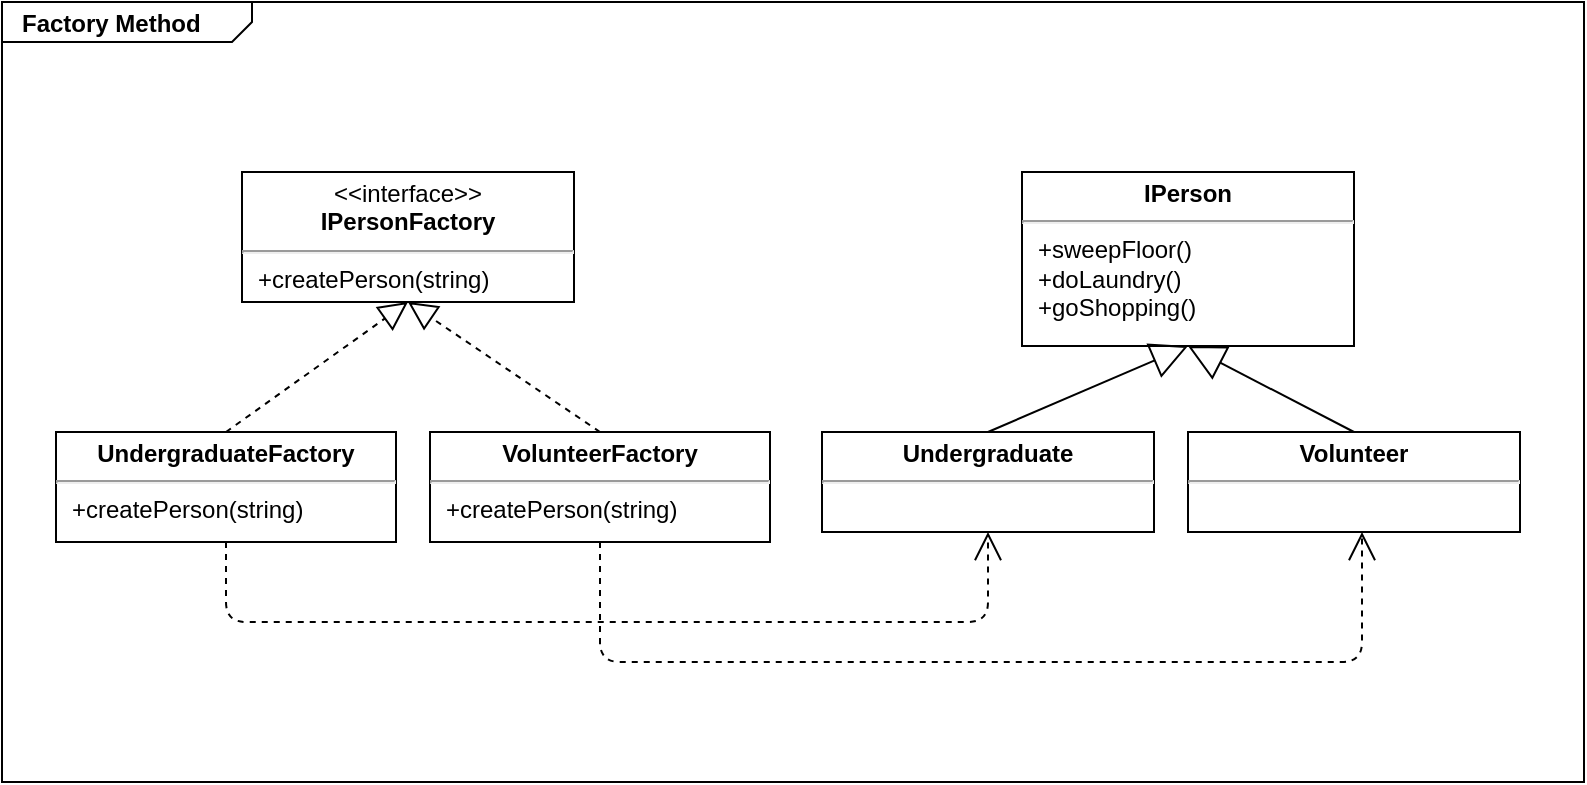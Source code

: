 <mxfile version="12.3.1" type="device" pages="1"><diagram name="Page-1" id="929967ad-93f9-6ef4-fab6-5d389245f69c"><mxGraphModel dx="1422" dy="800" grid="1" gridSize="10" guides="1" tooltips="1" connect="1" arrows="1" fold="1" page="1" pageScale="1.5" pageWidth="827" pageHeight="583" background="none" math="0" shadow="0"><root><mxCell id="0" style=";html=1;"/><mxCell id="1" style=";html=1;" parent="0"/><mxCell id="1672d66443f91eb5-1" value="&lt;p style=&quot;margin: 0px ; margin-top: 4px ; margin-left: 10px ; text-align: left&quot;&gt;&lt;b&gt;Factory Method&lt;/b&gt;&lt;/p&gt;" style="html=1;strokeWidth=1;shape=mxgraph.sysml.package;html=1;overflow=fill;whiteSpace=wrap;fillColor=none;gradientColor=none;fontSize=12;align=center;labelX=125.5;" parent="1" vertex="1"><mxGeometry x="230" y="90" width="791" height="390" as="geometry"/></mxCell><mxCell id="XIxZ-qtUUfc86itc31Ho-1" value="&lt;p style=&quot;margin: 0px ; margin-top: 4px ; text-align: center&quot;&gt;&amp;lt;&amp;lt;interface&amp;gt;&amp;gt;&lt;br&gt;&lt;b&gt;IPersonFactory&lt;/b&gt;&lt;/p&gt;&lt;hr&gt;&lt;p style=&quot;margin: 0px ; margin-left: 8px ; text-align: left&quot;&gt;+createPerson(string)&lt;/p&gt;" style="shape=rect;html=1;overflow=fill;whiteSpace=wrap;" parent="1" vertex="1"><mxGeometry x="350" y="175" width="166" height="65" as="geometry"/></mxCell><mxCell id="XIxZ-qtUUfc86itc31Ho-2" value="&lt;p style=&quot;margin: 0px ; margin-top: 4px ; text-align: center&quot;&gt;&lt;b&gt;UndergraduateFactory&lt;/b&gt;&lt;/p&gt;&lt;hr&gt;&lt;p style=&quot;margin: 0px ; margin-left: 8px ; text-align: left&quot;&gt;&lt;span&gt;+createPerson(string)&lt;/span&gt;&lt;br&gt;&lt;/p&gt;" style="shape=rect;html=1;overflow=fill;whiteSpace=wrap;" parent="1" vertex="1"><mxGeometry x="257" y="305" width="170" height="55" as="geometry"/></mxCell><mxCell id="XIxZ-qtUUfc86itc31Ho-7" value="" style="endArrow=block;dashed=1;endFill=0;endSize=12;html=1;exitX=0.5;exitY=0;exitDx=0;exitDy=0;entryX=0.5;entryY=1;entryDx=0;entryDy=0;" parent="1" source="XIxZ-qtUUfc86itc31Ho-2" target="XIxZ-qtUUfc86itc31Ho-1" edge="1"><mxGeometry width="160" relative="1" as="geometry"><mxPoint x="146.5" y="235" as="sourcePoint"/><mxPoint x="433.5" y="255" as="targetPoint"/></mxGeometry></mxCell><mxCell id="XIxZ-qtUUfc86itc31Ho-8" value="" style="endArrow=block;dashed=1;endFill=0;endSize=12;html=1;exitX=0.5;exitY=0;exitDx=0;exitDy=0;entryX=0.5;entryY=1;entryDx=0;entryDy=0;" parent="1" target="XIxZ-qtUUfc86itc31Ho-1" edge="1"><mxGeometry width="160" relative="1" as="geometry"><mxPoint x="529" y="305" as="sourcePoint"/><mxPoint x="436.5" y="255" as="targetPoint"/></mxGeometry></mxCell><mxCell id="tIBRXNsJkGs0gMGAzl-h-1" value="&lt;p style=&quot;margin: 0px ; margin-top: 4px ; text-align: center&quot;&gt;&lt;b&gt;VolunteerFactory&lt;/b&gt;&lt;/p&gt;&lt;hr&gt;&lt;p style=&quot;margin: 0px ; margin-left: 8px ; text-align: left&quot;&gt;&lt;span&gt;+createPerson(string)&lt;/span&gt;&lt;br&gt;&lt;/p&gt;" style="shape=rect;html=1;overflow=fill;whiteSpace=wrap;" vertex="1" parent="1"><mxGeometry x="444" y="305" width="170" height="55" as="geometry"/></mxCell><mxCell id="tIBRXNsJkGs0gMGAzl-h-2" value="&lt;p style=&quot;margin: 0px ; margin-top: 4px ; text-align: center&quot;&gt;&lt;b&gt;IPerson&lt;/b&gt;&lt;/p&gt;&lt;hr&gt;&lt;p style=&quot;margin: 0px ; margin-left: 8px ; text-align: left&quot;&gt;+sweepFloor()&lt;/p&gt;&lt;p style=&quot;margin: 0px ; margin-left: 8px ; text-align: left&quot;&gt;+doLaundry()&lt;/p&gt;&lt;p style=&quot;margin: 0px ; margin-left: 8px ; text-align: left&quot;&gt;+goShopping()&lt;/p&gt;" style="shape=rect;html=1;overflow=fill;whiteSpace=wrap;" vertex="1" parent="1"><mxGeometry x="740" y="175" width="166" height="87" as="geometry"/></mxCell><mxCell id="tIBRXNsJkGs0gMGAzl-h-3" value="" style="endArrow=block;endSize=16;endFill=0;html=1;exitX=0.5;exitY=0;exitDx=0;exitDy=0;entryX=0.5;entryY=1;entryDx=0;entryDy=0;" edge="1" parent="1" source="tIBRXNsJkGs0gMGAzl-h-4" target="tIBRXNsJkGs0gMGAzl-h-2"><mxGeometry x="0.375" y="-90" width="160" relative="1" as="geometry"><mxPoint x="660" y="261.5" as="sourcePoint"/><mxPoint x="820" y="262" as="targetPoint"/><mxPoint as="offset"/></mxGeometry></mxCell><mxCell id="tIBRXNsJkGs0gMGAzl-h-4" value="&lt;p style=&quot;margin: 0px ; margin-top: 4px ; text-align: center&quot;&gt;&lt;b&gt;Undergraduate&lt;/b&gt;&lt;/p&gt;&lt;hr&gt;&lt;p style=&quot;margin: 0px ; margin-left: 8px ; text-align: left&quot;&gt;&lt;br&gt;&lt;/p&gt;" style="shape=rect;html=1;overflow=fill;whiteSpace=wrap;" vertex="1" parent="1"><mxGeometry x="640" y="305" width="166" height="50" as="geometry"/></mxCell><mxCell id="tIBRXNsJkGs0gMGAzl-h-5" value="&lt;p style=&quot;margin: 0px ; margin-top: 4px ; text-align: center&quot;&gt;&lt;b&gt;Volunteer&lt;/b&gt;&lt;/p&gt;&lt;hr&gt;&lt;p style=&quot;margin: 0px ; margin-left: 8px ; text-align: left&quot;&gt;&lt;br&gt;&lt;/p&gt;" style="shape=rect;html=1;overflow=fill;whiteSpace=wrap;" vertex="1" parent="1"><mxGeometry x="823" y="305" width="166" height="50" as="geometry"/></mxCell><mxCell id="tIBRXNsJkGs0gMGAzl-h-6" value="" style="endArrow=block;endSize=16;endFill=0;html=1;exitX=0.5;exitY=0;exitDx=0;exitDy=0;entryX=0.5;entryY=1;entryDx=0;entryDy=0;" edge="1" parent="1" source="tIBRXNsJkGs0gMGAzl-h-5" target="tIBRXNsJkGs0gMGAzl-h-2"><mxGeometry x="0.375" y="-90" width="160" relative="1" as="geometry"><mxPoint x="906" y="305" as="sourcePoint"/><mxPoint x="1006" y="262" as="targetPoint"/><mxPoint as="offset"/></mxGeometry></mxCell><mxCell id="tIBRXNsJkGs0gMGAzl-h-7" value="" style="endArrow=open;endSize=12;dashed=1;html=1;entryX=0.5;entryY=1;entryDx=0;entryDy=0;exitX=0.5;exitY=1;exitDx=0;exitDy=0;" edge="1" parent="1" source="XIxZ-qtUUfc86itc31Ho-2" target="tIBRXNsJkGs0gMGAzl-h-4"><mxGeometry x="0.5" y="-100" width="160" relative="1" as="geometry"><mxPoint x="580" y="390" as="sourcePoint"/><mxPoint x="740" y="390" as="targetPoint"/><Array as="points"><mxPoint x="342" y="400"/><mxPoint x="723" y="400"/></Array><mxPoint as="offset"/></mxGeometry></mxCell><mxCell id="tIBRXNsJkGs0gMGAzl-h-8" value="" style="endArrow=open;endSize=12;dashed=1;html=1;entryX=0.5;entryY=1;entryDx=0;entryDy=0;exitX=0.5;exitY=1;exitDx=0;exitDy=0;" edge="1" parent="1"><mxGeometry x="0.5" y="-100" width="160" relative="1" as="geometry"><mxPoint x="529" y="360" as="sourcePoint"/><mxPoint x="910" y="355" as="targetPoint"/><Array as="points"><mxPoint x="529" y="420"/><mxPoint x="720" y="420"/><mxPoint x="910" y="420"/></Array><mxPoint as="offset"/></mxGeometry></mxCell></root></mxGraphModel></diagram></mxfile>